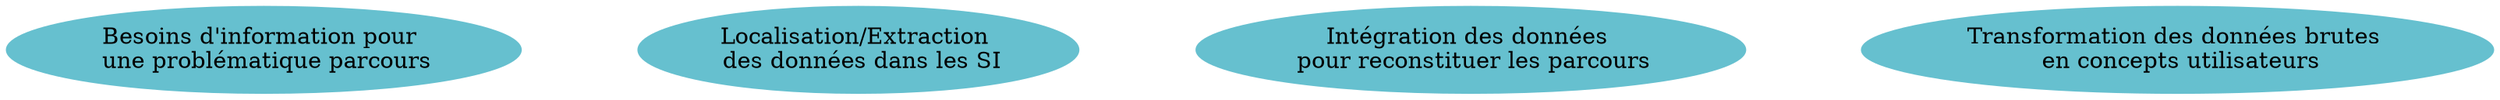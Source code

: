 ### Graphviz !

digraph test{
graph[fontsize=14, resolution=128, dpi=300];
nodesep="1";
#rankdir = LR
node[color="#66c0cf", style=filled]
besoins[label="Besoins d'information pour \n une problématique parcours"]
localisation[label="Localisation/Extraction \n des données dans les SI"]
integration[label="Intégration des données \n pour reconstituer les parcours"]
transformation[label="Transformation des données brutes \n en concepts utilisateurs"]
}
